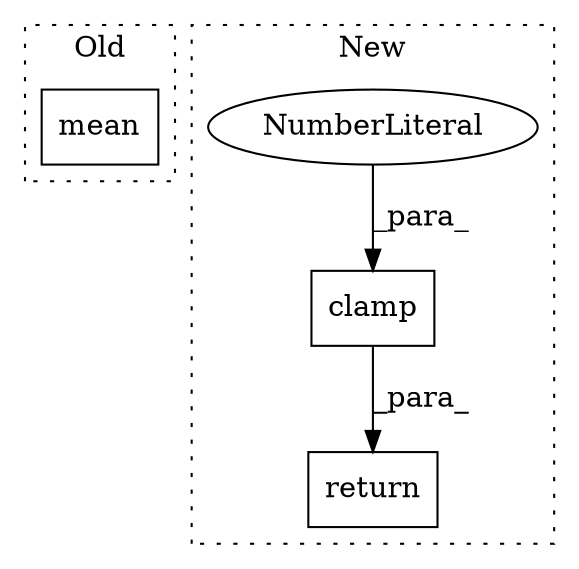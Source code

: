 digraph G {
subgraph cluster0 {
1 [label="mean" a="32" s="3227,3233" l="5,1" shape="box"];
label = "Old";
style="dotted";
}
subgraph cluster1 {
2 [label="clamp" a="32" s="2696,2756" l="6,1" shape="box"];
3 [label="NumberLiteral" a="34" s="2755" l="1" shape="ellipse"];
4 [label="return" a="41" s="2765" l="14" shape="box"];
label = "New";
style="dotted";
}
2 -> 4 [label="_para_"];
3 -> 2 [label="_para_"];
}